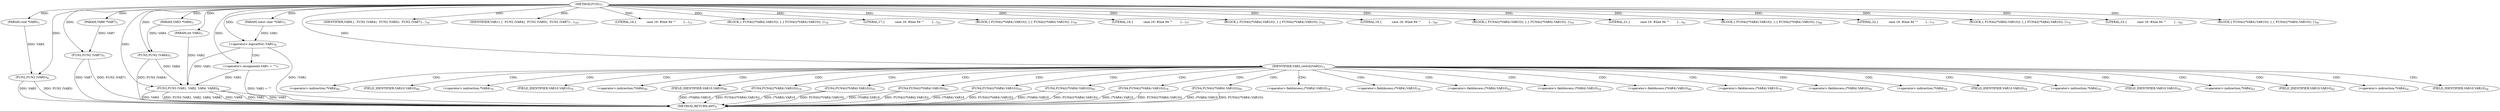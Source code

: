 digraph "FUN1" {  
"8" [label = <(METHOD,FUN1)<SUB>1</SUB>> ]
"103" [label = <(METHOD_RETURN,ANY)<SUB>1</SUB>> ]
"9" [label = <(PARAM,const char *VAR1)<SUB>1</SUB>> ]
"10" [label = <(PARAM,int VAR2)<SUB>1</SUB>> ]
"11" [label = <(PARAM,VAR3 *VAR4)<SUB>1</SUB>> ]
"12" [label = <(PARAM,void *VAR5)<SUB>1</SUB>> ]
"13" [label = <(PARAM,VAR6 *VAR7)<SUB>1</SUB>> ]
"15" [label = <(FUN2,FUN2 (VAR4))<SUB>3</SUB>> ]
"17" [label = <(FUN2,FUN2 (VAR5))<SUB>4</SUB>> ]
"19" [label = <(FUN2,FUN2 (VAR7))<SUB>5</SUB>> ]
"28" [label = <(FUN3,FUN3 (VAR1, VAR2, VAR4, VAR8))<SUB>8</SUB>> ]
"33" [label = <(IDENTIFIER,VAR9,{
  FUN2 (VAR4);
  FUN2 (VAR5);
  FUN2 (VAR7);
...)<SUB>10</SUB>> ]
"102" [label = <(IDENTIFIER,VAR11,{
  FUN2 (VAR4);
  FUN2 (VAR5);
  FUN2 (VAR7);
...)<SUB>101</SUB>> ]
"22" [label = <(&lt;operator&gt;.logicalNot,!VAR1)<SUB>6</SUB>> ]
"35" [label = <(IDENTIFIER,VAR2,switch(VAR2))<SUB>11</SUB>> ]
"25" [label = <(&lt;operator&gt;.assignment,VAR1 = &quot;&quot;)<SUB>7</SUB>> ]
"38" [label = <(LITERAL,16,{
           case 16: 

#line 94 &quot;&quot; 


       {...)<SUB>13</SUB>> ]
"39" [label = <(BLOCK,{ FUN4(((*VAR4).VAR10)); },{ FUN4(((*VAR4).VAR10)); })<SUB>18</SUB>> ]
"47" [label = <(LITERAL,17,{
           case 16: 

#line 94 &quot;&quot; 


       {...)<SUB>25</SUB>> ]
"48" [label = <(BLOCK,{ FUN4(((*VAR4).VAR10)); },{ FUN4(((*VAR4).VAR10)); })<SUB>30</SUB>> ]
"56" [label = <(LITERAL,18,{
           case 16: 

#line 94 &quot;&quot; 


       {...)<SUB>37</SUB>> ]
"57" [label = <(BLOCK,{ FUN4(((*VAR4).VAR10)); },{ FUN4(((*VAR4).VAR10)); })<SUB>42</SUB>> ]
"65" [label = <(LITERAL,19,{
           case 16: 

#line 94 &quot;&quot; 


       {...)<SUB>49</SUB>> ]
"66" [label = <(BLOCK,{ FUN4(((*VAR4).VAR10)); },{ FUN4(((*VAR4).VAR10)); })<SUB>54</SUB>> ]
"74" [label = <(LITERAL,21,{
           case 16: 

#line 94 &quot;&quot; 


       {...)<SUB>61</SUB>> ]
"75" [label = <(BLOCK,{ FUN4(((*VAR4).VAR10)); },{ FUN4(((*VAR4).VAR10)); })<SUB>66</SUB>> ]
"83" [label = <(LITERAL,22,{
           case 16: 

#line 94 &quot;&quot; 


       {...)<SUB>73</SUB>> ]
"84" [label = <(BLOCK,{ FUN4(((*VAR4).VAR10)); },{ FUN4(((*VAR4).VAR10)); })<SUB>78</SUB>> ]
"92" [label = <(LITERAL,23,{
           case 16: 

#line 94 &quot;&quot; 


       {...)<SUB>85</SUB>> ]
"93" [label = <(BLOCK,{ FUN4(((*VAR4).VAR10)); },{ FUN4(((*VAR4).VAR10)); })<SUB>90</SUB>> ]
"40" [label = <(FUN4,FUN4(((*VAR4).VAR10)))<SUB>18</SUB>> ]
"49" [label = <(FUN4,FUN4(((*VAR4).VAR10)))<SUB>30</SUB>> ]
"58" [label = <(FUN4,FUN4(((*VAR4).VAR10)))<SUB>42</SUB>> ]
"67" [label = <(FUN4,FUN4(((*VAR4).VAR10)))<SUB>54</SUB>> ]
"76" [label = <(FUN4,FUN4(((*VAR4).VAR10)))<SUB>66</SUB>> ]
"85" [label = <(FUN4,FUN4(((*VAR4).VAR10)))<SUB>78</SUB>> ]
"94" [label = <(FUN4,FUN4(((*VAR4).VAR10)))<SUB>90</SUB>> ]
"41" [label = <(&lt;operator&gt;.fieldAccess,(*VAR4).VAR10)<SUB>18</SUB>> ]
"50" [label = <(&lt;operator&gt;.fieldAccess,(*VAR4).VAR10)<SUB>30</SUB>> ]
"59" [label = <(&lt;operator&gt;.fieldAccess,(*VAR4).VAR10)<SUB>42</SUB>> ]
"68" [label = <(&lt;operator&gt;.fieldAccess,(*VAR4).VAR10)<SUB>54</SUB>> ]
"77" [label = <(&lt;operator&gt;.fieldAccess,(*VAR4).VAR10)<SUB>66</SUB>> ]
"86" [label = <(&lt;operator&gt;.fieldAccess,(*VAR4).VAR10)<SUB>78</SUB>> ]
"95" [label = <(&lt;operator&gt;.fieldAccess,(*VAR4).VAR10)<SUB>90</SUB>> ]
"42" [label = <(&lt;operator&gt;.indirection,*VAR4)<SUB>18</SUB>> ]
"44" [label = <(FIELD_IDENTIFIER,VAR10,VAR10)<SUB>18</SUB>> ]
"51" [label = <(&lt;operator&gt;.indirection,*VAR4)<SUB>30</SUB>> ]
"53" [label = <(FIELD_IDENTIFIER,VAR10,VAR10)<SUB>30</SUB>> ]
"60" [label = <(&lt;operator&gt;.indirection,*VAR4)<SUB>42</SUB>> ]
"62" [label = <(FIELD_IDENTIFIER,VAR10,VAR10)<SUB>42</SUB>> ]
"69" [label = <(&lt;operator&gt;.indirection,*VAR4)<SUB>54</SUB>> ]
"71" [label = <(FIELD_IDENTIFIER,VAR10,VAR10)<SUB>54</SUB>> ]
"78" [label = <(&lt;operator&gt;.indirection,*VAR4)<SUB>66</SUB>> ]
"80" [label = <(FIELD_IDENTIFIER,VAR10,VAR10)<SUB>66</SUB>> ]
"87" [label = <(&lt;operator&gt;.indirection,*VAR4)<SUB>78</SUB>> ]
"89" [label = <(FIELD_IDENTIFIER,VAR10,VAR10)<SUB>78</SUB>> ]
"96" [label = <(&lt;operator&gt;.indirection,*VAR4)<SUB>90</SUB>> ]
"98" [label = <(FIELD_IDENTIFIER,VAR10,VAR10)<SUB>90</SUB>> ]
  "15" -> "103"  [ label = "DDG: FUN2 (VAR4)"] 
  "17" -> "103"  [ label = "DDG: VAR5"] 
  "17" -> "103"  [ label = "DDG: FUN2 (VAR5)"] 
  "19" -> "103"  [ label = "DDG: VAR7"] 
  "19" -> "103"  [ label = "DDG: FUN2 (VAR7)"] 
  "22" -> "103"  [ label = "DDG: !VAR1"] 
  "25" -> "103"  [ label = "DDG: VAR1 = &quot;&quot;"] 
  "28" -> "103"  [ label = "DDG: VAR1"] 
  "28" -> "103"  [ label = "DDG: VAR2"] 
  "28" -> "103"  [ label = "DDG: VAR4"] 
  "28" -> "103"  [ label = "DDG: FUN3 (VAR1, VAR2, VAR4, VAR8)"] 
  "94" -> "103"  [ label = "DDG: (*VAR4).VAR10"] 
  "94" -> "103"  [ label = "DDG: FUN4(((*VAR4).VAR10))"] 
  "85" -> "103"  [ label = "DDG: (*VAR4).VAR10"] 
  "85" -> "103"  [ label = "DDG: FUN4(((*VAR4).VAR10))"] 
  "76" -> "103"  [ label = "DDG: (*VAR4).VAR10"] 
  "76" -> "103"  [ label = "DDG: FUN4(((*VAR4).VAR10))"] 
  "67" -> "103"  [ label = "DDG: (*VAR4).VAR10"] 
  "67" -> "103"  [ label = "DDG: FUN4(((*VAR4).VAR10))"] 
  "58" -> "103"  [ label = "DDG: (*VAR4).VAR10"] 
  "58" -> "103"  [ label = "DDG: FUN4(((*VAR4).VAR10))"] 
  "49" -> "103"  [ label = "DDG: (*VAR4).VAR10"] 
  "49" -> "103"  [ label = "DDG: FUN4(((*VAR4).VAR10))"] 
  "40" -> "103"  [ label = "DDG: (*VAR4).VAR10"] 
  "40" -> "103"  [ label = "DDG: FUN4(((*VAR4).VAR10))"] 
  "28" -> "103"  [ label = "DDG: VAR8"] 
  "8" -> "9"  [ label = "DDG: "] 
  "8" -> "10"  [ label = "DDG: "] 
  "8" -> "11"  [ label = "DDG: "] 
  "8" -> "12"  [ label = "DDG: "] 
  "8" -> "13"  [ label = "DDG: "] 
  "8" -> "33"  [ label = "DDG: "] 
  "8" -> "102"  [ label = "DDG: "] 
  "11" -> "15"  [ label = "DDG: VAR4"] 
  "8" -> "15"  [ label = "DDG: "] 
  "12" -> "17"  [ label = "DDG: VAR5"] 
  "8" -> "17"  [ label = "DDG: "] 
  "13" -> "19"  [ label = "DDG: VAR7"] 
  "8" -> "19"  [ label = "DDG: "] 
  "22" -> "28"  [ label = "DDG: VAR1"] 
  "25" -> "28"  [ label = "DDG: VAR1"] 
  "8" -> "28"  [ label = "DDG: "] 
  "10" -> "28"  [ label = "DDG: VAR2"] 
  "15" -> "28"  [ label = "DDG: VAR4"] 
  "8" -> "35"  [ label = "DDG: "] 
  "9" -> "22"  [ label = "DDG: VAR1"] 
  "8" -> "22"  [ label = "DDG: "] 
  "8" -> "25"  [ label = "DDG: "] 
  "8" -> "38"  [ label = "DDG: "] 
  "8" -> "39"  [ label = "DDG: "] 
  "8" -> "47"  [ label = "DDG: "] 
  "8" -> "48"  [ label = "DDG: "] 
  "8" -> "56"  [ label = "DDG: "] 
  "8" -> "57"  [ label = "DDG: "] 
  "8" -> "65"  [ label = "DDG: "] 
  "8" -> "66"  [ label = "DDG: "] 
  "8" -> "74"  [ label = "DDG: "] 
  "8" -> "75"  [ label = "DDG: "] 
  "8" -> "83"  [ label = "DDG: "] 
  "8" -> "84"  [ label = "DDG: "] 
  "8" -> "92"  [ label = "DDG: "] 
  "8" -> "93"  [ label = "DDG: "] 
  "22" -> "25"  [ label = "CDG: "] 
  "35" -> "94"  [ label = "CDG: "] 
  "35" -> "68"  [ label = "CDG: "] 
  "35" -> "49"  [ label = "CDG: "] 
  "35" -> "60"  [ label = "CDG: "] 
  "35" -> "96"  [ label = "CDG: "] 
  "35" -> "77"  [ label = "CDG: "] 
  "35" -> "42"  [ label = "CDG: "] 
  "35" -> "51"  [ label = "CDG: "] 
  "35" -> "89"  [ label = "CDG: "] 
  "35" -> "98"  [ label = "CDG: "] 
  "35" -> "85"  [ label = "CDG: "] 
  "35" -> "69"  [ label = "CDG: "] 
  "35" -> "67"  [ label = "CDG: "] 
  "35" -> "95"  [ label = "CDG: "] 
  "35" -> "40"  [ label = "CDG: "] 
  "35" -> "76"  [ label = "CDG: "] 
  "35" -> "50"  [ label = "CDG: "] 
  "35" -> "59"  [ label = "CDG: "] 
  "35" -> "87"  [ label = "CDG: "] 
  "35" -> "44"  [ label = "CDG: "] 
  "35" -> "80"  [ label = "CDG: "] 
  "35" -> "58"  [ label = "CDG: "] 
  "35" -> "71"  [ label = "CDG: "] 
  "35" -> "53"  [ label = "CDG: "] 
  "35" -> "41"  [ label = "CDG: "] 
  "35" -> "78"  [ label = "CDG: "] 
  "35" -> "62"  [ label = "CDG: "] 
  "35" -> "86"  [ label = "CDG: "] 
}
